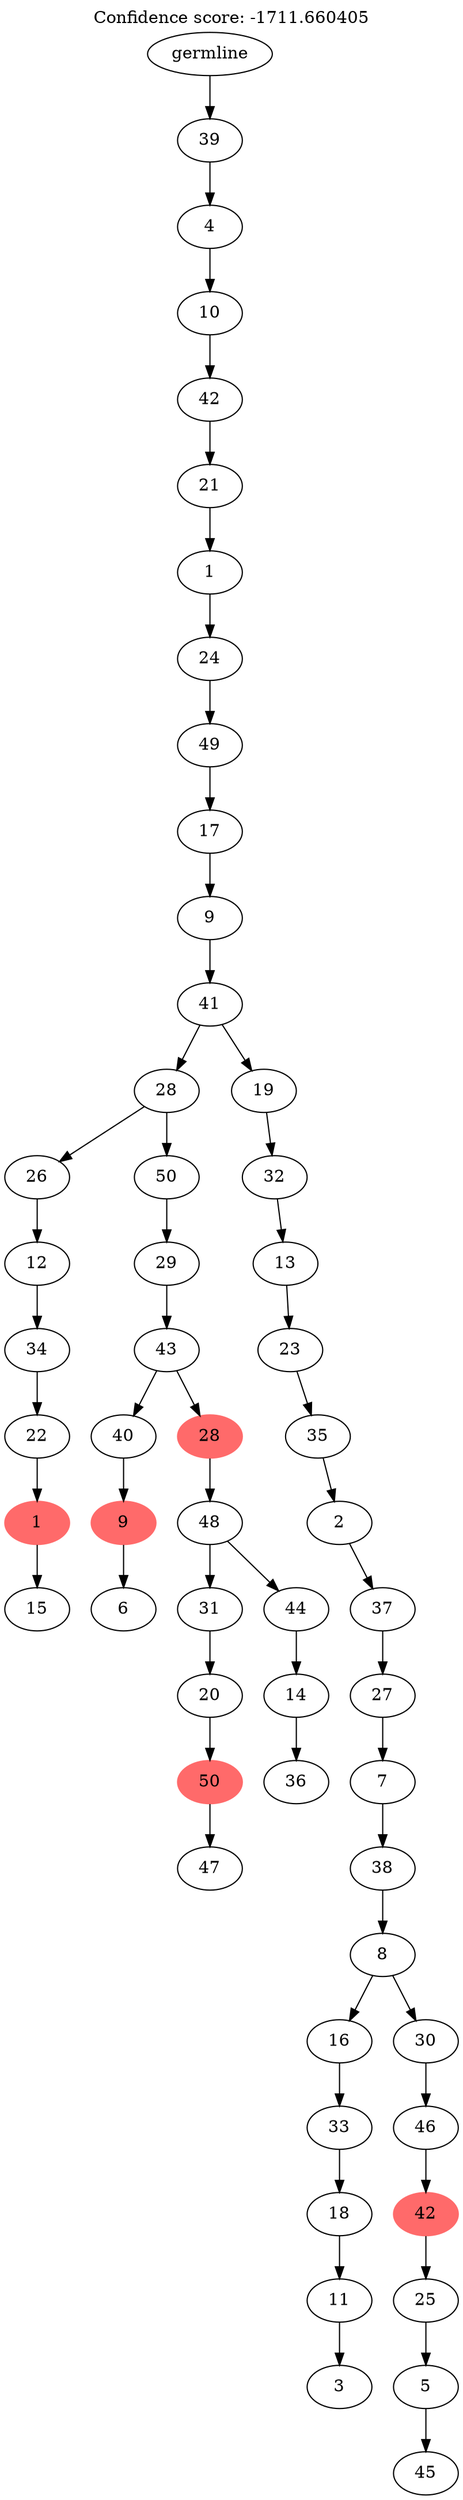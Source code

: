 digraph g {
	"54" -> "55";
	"55" [label="15"];
	"53" -> "54";
	"54" [color=indianred1, style=filled, label="1"];
	"52" -> "53";
	"53" [label="22"];
	"51" -> "52";
	"52" [label="34"];
	"50" -> "51";
	"51" [label="12"];
	"48" -> "49";
	"49" [label="6"];
	"47" -> "48";
	"48" [color=indianred1, style=filled, label="9"];
	"45" -> "46";
	"46" [label="47"];
	"44" -> "45";
	"45" [color=indianred1, style=filled, label="50"];
	"43" -> "44";
	"44" [label="20"];
	"41" -> "42";
	"42" [label="36"];
	"40" -> "41";
	"41" [label="14"];
	"39" -> "40";
	"40" [label="44"];
	"39" -> "43";
	"43" [label="31"];
	"38" -> "39";
	"39" [label="48"];
	"37" -> "38";
	"38" [color=indianred1, style=filled, label="28"];
	"37" -> "47";
	"47" [label="40"];
	"36" -> "37";
	"37" [label="43"];
	"35" -> "36";
	"36" [label="29"];
	"34" -> "35";
	"35" [label="50"];
	"34" -> "50";
	"50" [label="26"];
	"32" -> "33";
	"33" [label="3"];
	"31" -> "32";
	"32" [label="11"];
	"30" -> "31";
	"31" [label="18"];
	"29" -> "30";
	"30" [label="33"];
	"27" -> "28";
	"28" [label="45"];
	"26" -> "27";
	"27" [label="5"];
	"25" -> "26";
	"26" [label="25"];
	"24" -> "25";
	"25" [color=indianred1, style=filled, label="42"];
	"23" -> "24";
	"24" [label="46"];
	"22" -> "23";
	"23" [label="30"];
	"22" -> "29";
	"29" [label="16"];
	"21" -> "22";
	"22" [label="8"];
	"20" -> "21";
	"21" [label="38"];
	"19" -> "20";
	"20" [label="7"];
	"18" -> "19";
	"19" [label="27"];
	"17" -> "18";
	"18" [label="37"];
	"16" -> "17";
	"17" [label="2"];
	"15" -> "16";
	"16" [label="35"];
	"14" -> "15";
	"15" [label="23"];
	"13" -> "14";
	"14" [label="13"];
	"12" -> "13";
	"13" [label="32"];
	"11" -> "12";
	"12" [label="19"];
	"11" -> "34";
	"34" [label="28"];
	"10" -> "11";
	"11" [label="41"];
	"9" -> "10";
	"10" [label="9"];
	"8" -> "9";
	"9" [label="17"];
	"7" -> "8";
	"8" [label="49"];
	"6" -> "7";
	"7" [label="24"];
	"5" -> "6";
	"6" [label="1"];
	"4" -> "5";
	"5" [label="21"];
	"3" -> "4";
	"4" [label="42"];
	"2" -> "3";
	"3" [label="10"];
	"1" -> "2";
	"2" [label="4"];
	"0" -> "1";
	"1" [label="39"];
	"0" [label="germline"];
	labelloc="t";
	label="Confidence score: -1711.660405";
}
